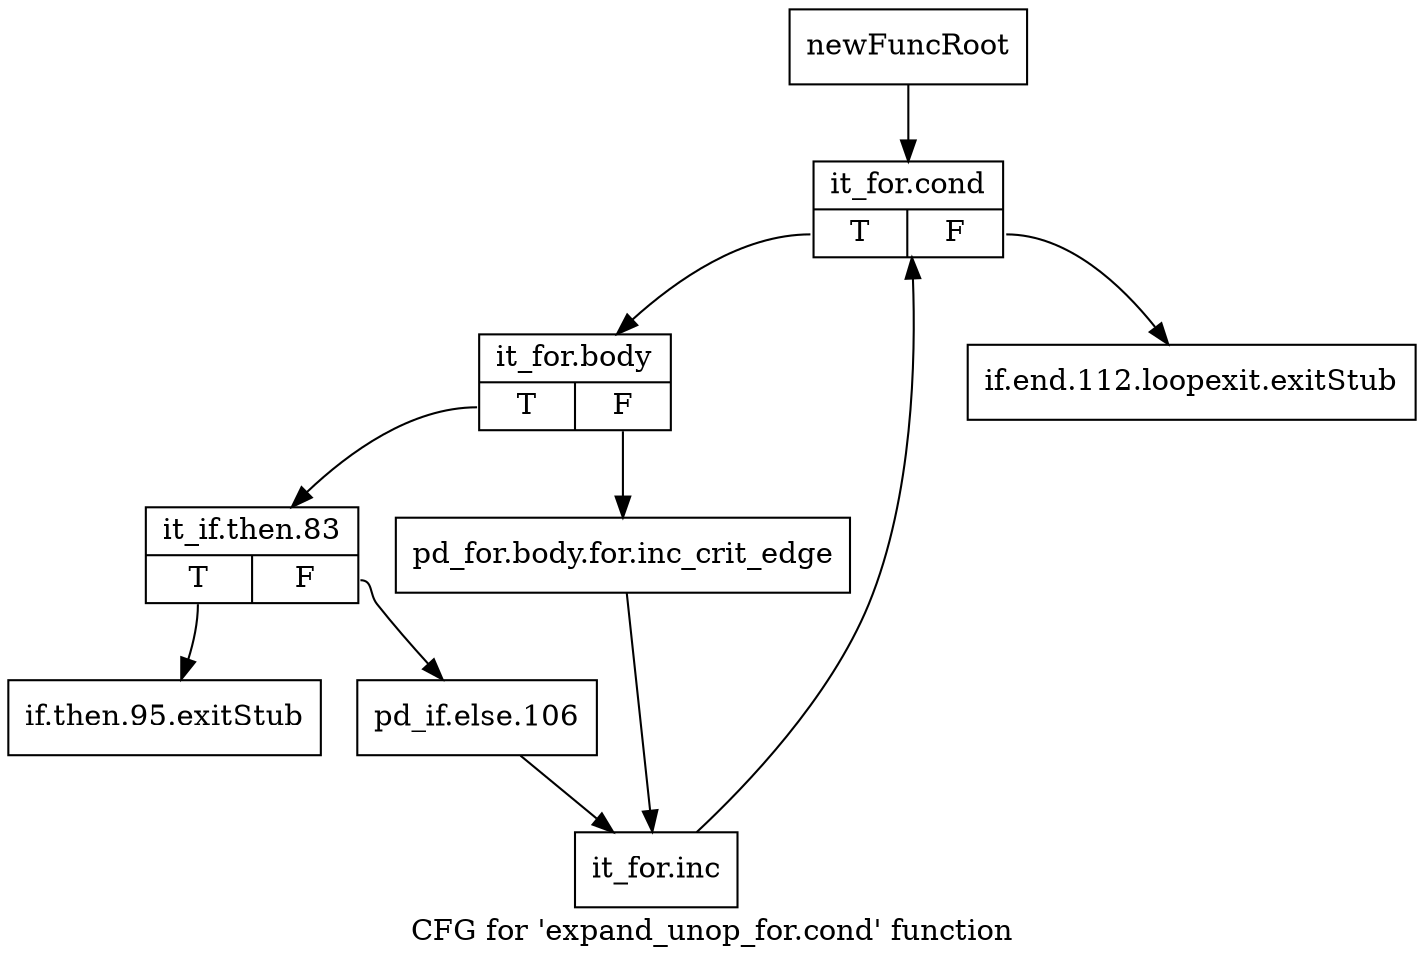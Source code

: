 digraph "CFG for 'expand_unop_for.cond' function" {
	label="CFG for 'expand_unop_for.cond' function";

	Node0xb6fd8d0 [shape=record,label="{newFuncRoot}"];
	Node0xb6fd8d0 -> Node0xb6fd9c0;
	Node0xb6fd920 [shape=record,label="{if.end.112.loopexit.exitStub}"];
	Node0xb6fd970 [shape=record,label="{if.then.95.exitStub}"];
	Node0xb6fd9c0 [shape=record,label="{it_for.cond|{<s0>T|<s1>F}}"];
	Node0xb6fd9c0:s0 -> Node0xb6fda10;
	Node0xb6fd9c0:s1 -> Node0xb6fd920;
	Node0xb6fda10 [shape=record,label="{it_for.body|{<s0>T|<s1>F}}"];
	Node0xb6fda10:s0 -> Node0xb6fdab0;
	Node0xb6fda10:s1 -> Node0xb6fda60;
	Node0xb6fda60 [shape=record,label="{pd_for.body.for.inc_crit_edge}"];
	Node0xb6fda60 -> Node0xb6fdb50;
	Node0xb6fdab0 [shape=record,label="{it_if.then.83|{<s0>T|<s1>F}}"];
	Node0xb6fdab0:s0 -> Node0xb6fd970;
	Node0xb6fdab0:s1 -> Node0xb6fdb00;
	Node0xb6fdb00 [shape=record,label="{pd_if.else.106}"];
	Node0xb6fdb00 -> Node0xb6fdb50;
	Node0xb6fdb50 [shape=record,label="{it_for.inc}"];
	Node0xb6fdb50 -> Node0xb6fd9c0;
}
